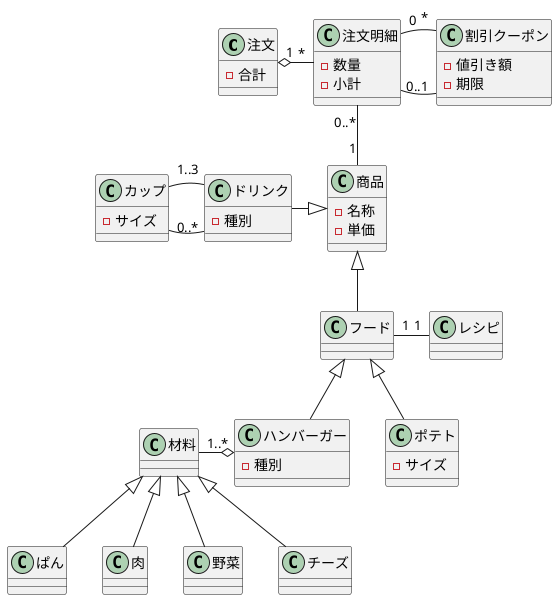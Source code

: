 @startuml
class "注文" as all{
    -合計
}

class "注文明細" as meisai{
    -数量
    -小計
}

class "割引クーポン" as kupon{
    -値引き額
    -期限
}

class "商品" as menu{
    -名称
    -単価
}

class "ドリンク" as drink{
    -種別
}

class "カップ" as cup{
    -サイズ
}

class "フード" as food{
}

class "レシピ" as resipi{
}

class "ポテト" as potate{
    -サイズ
}

class "ハンバーガー" as bagaer{
    -種別
}
class "材料" as zairyou{
}
class "ぱん" as pan{
}
class "肉" as meet{
}
class "野菜" as begi{
}
class "チーズ" as tizu{
}

all "1" o-ri- "*" meisai
meisai "0..1" -ri- kupon
meisai "0"  -ri- "*" kupon
meisai "0..*" -down- "1" menu
menu <|-left- drink
drink "0..*" -left- cup
drink "1..3" -left- cup
menu <|-down- food
food "1" -right- "1" resipi
food <|-down- potate
food <|-down- bagaer
bagaer "1..*" o-left zairyou
zairyou <|-down- pan
zairyou <|-down- meet
zairyou <|-down- begi
zairyou <|-down- tizu
@enduml